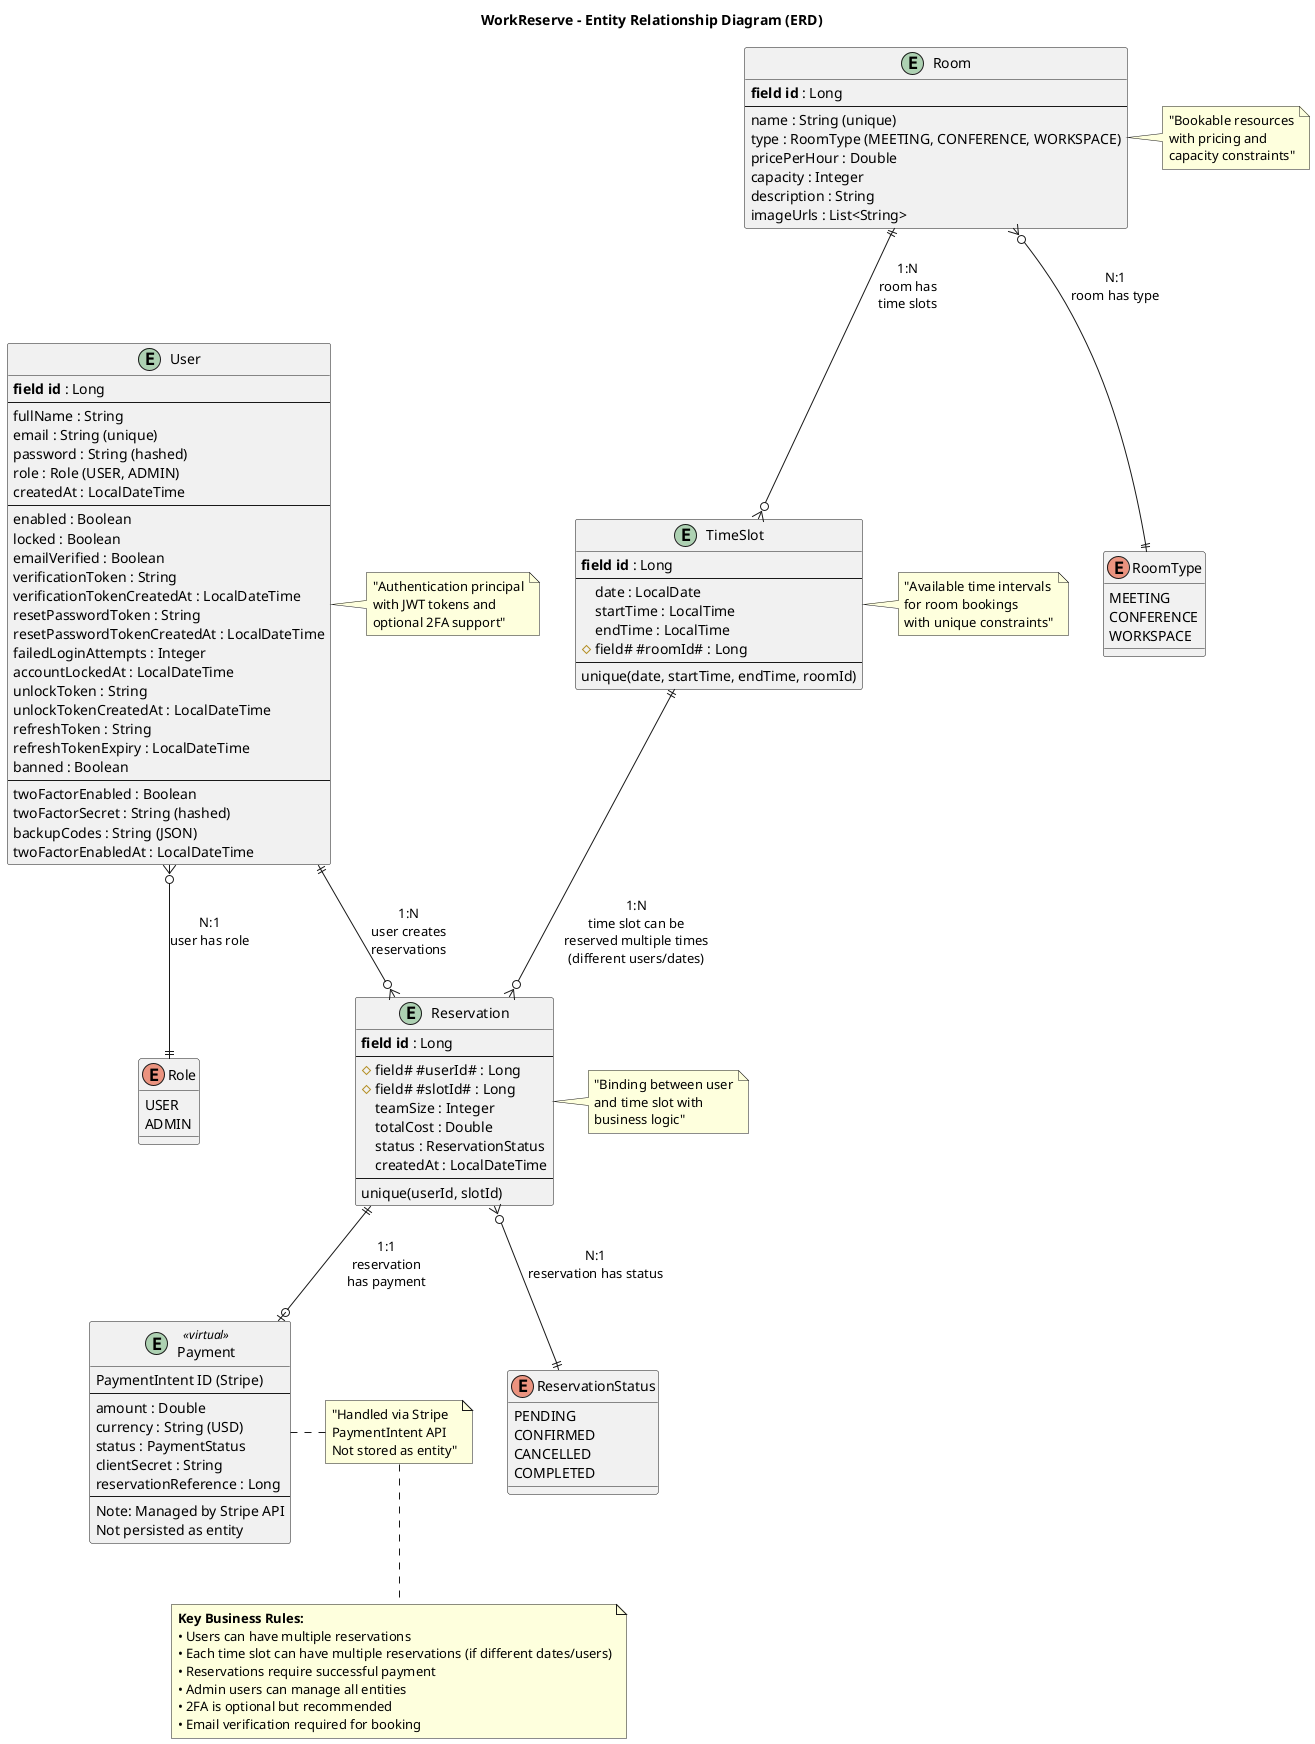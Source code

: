 @startuml WorkReserve Entity Relationship Diagram

!define TABLE entity
!define PRIMARY_KEY {field} **field**
!define FOREIGN_KEY {field} #field#

title WorkReserve - Entity Relationship Diagram (ERD)

' User Entity
TABLE User {
  PRIMARY_KEY **id** : Long
  --
  fullName : String
  email : String (unique)
  password : String (hashed)
  role : Role (USER, ADMIN)
  createdAt : LocalDateTime
  --
  enabled : Boolean
  locked : Boolean
  emailVerified : Boolean
  verificationToken : String
  verificationTokenCreatedAt : LocalDateTime
  resetPasswordToken : String
  resetPasswordTokenCreatedAt : LocalDateTime
  failedLoginAttempts : Integer
  accountLockedAt : LocalDateTime
  unlockToken : String
  unlockTokenCreatedAt : LocalDateTime
  refreshToken : String
  refreshTokenExpiry : LocalDateTime
  banned : Boolean
  --
  ' 2FA Fields
  twoFactorEnabled : Boolean
  twoFactorSecret : String (hashed)
  backupCodes : String (JSON)
  twoFactorEnabledAt : LocalDateTime
}

' Room Entity
TABLE Room {
  PRIMARY_KEY **id** : Long
  --
  name : String (unique)
  type : RoomType (MEETING, CONFERENCE, WORKSPACE)
  pricePerHour : Double
  capacity : Integer
  description : String
  imageUrls : List<String>
}

' TimeSlot Entity
TABLE TimeSlot {
  PRIMARY_KEY **id** : Long
  --
  date : LocalDate
  startTime : LocalTime
  endTime : LocalTime
  FOREIGN_KEY #roomId# : Long
  --
  unique(date, startTime, endTime, roomId)
}

' Reservation Entity
TABLE Reservation {
  PRIMARY_KEY **id** : Long
  --
  FOREIGN_KEY #userId# : Long
  FOREIGN_KEY #slotId# : Long
  teamSize : Integer
  totalCost : Double
  status : ReservationStatus
  createdAt : LocalDateTime
  --
  unique(userId, slotId)
}

' Payment Entity (Logical - handled via Stripe)
TABLE Payment <<virtual>> {
  PaymentIntent ID (Stripe)
  --
  amount : Double
  currency : String (USD)
  status : PaymentStatus
  clientSecret : String
  reservationReference : Long
  --
  Note: Managed by Stripe API
  Not persisted as entity
}

' Role Enum
enum Role {
  USER
  ADMIN
}

' RoomType Enum  
enum RoomType {
  MEETING
  CONFERENCE
  WORKSPACE
}

' ReservationStatus Enum
enum ReservationStatus {
  PENDING
  CONFIRMED
  CANCELLED
  COMPLETED
}

' Relationships
User ||--o{ Reservation : "1:N\nuser creates\nreservations"
Room ||--o{ TimeSlot : "1:N\nroom has\ntime slots"
TimeSlot ||--o{ Reservation : "1:N\ntime slot can be\nreserved multiple times\n(different users/dates)"
User }o--|| Role : "N:1\nuser has role"
Room }o--|| RoomType : "N:1\nroom has type"
Reservation }o--|| ReservationStatus : "N:1\nreservation has status"
Reservation ||--o| Payment : "1:1\nreservation\nhas payment"

' Additional Notes
note right of User : "Authentication principal\nwith JWT tokens and\noptional 2FA support"

note right of Room : "Bookable resources\nwith pricing and\ncapacity constraints"

note right of TimeSlot : "Available time intervals\nfor room bookings\nwith unique constraints"

note right of Reservation : "Binding between user\nand time slot with\nbusiness logic"

note right of Payment : "Handled via Stripe\nPaymentIntent API\nNot stored as entity"

' Constraints and Business Rules
note bottom : **Key Business Rules:**\n• Users can have multiple reservations\n• Each time slot can have multiple reservations (if different dates/users)\n• Reservations require successful payment\n• Admin users can manage all entities\n• 2FA is optional but recommended\n• Email verification required for booking

@enduml